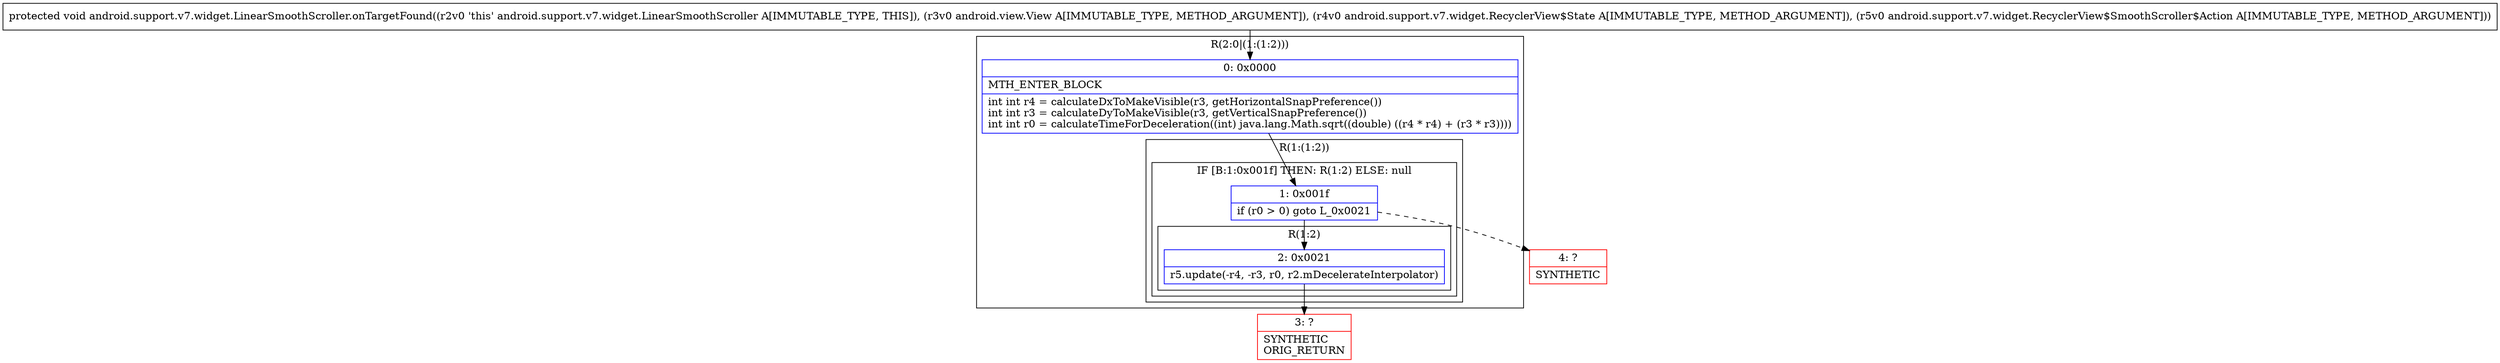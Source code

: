 digraph "CFG forandroid.support.v7.widget.LinearSmoothScroller.onTargetFound(Landroid\/view\/View;Landroid\/support\/v7\/widget\/RecyclerView$State;Landroid\/support\/v7\/widget\/RecyclerView$SmoothScroller$Action;)V" {
subgraph cluster_Region_1426022391 {
label = "R(2:0|(1:(1:2)))";
node [shape=record,color=blue];
Node_0 [shape=record,label="{0\:\ 0x0000|MTH_ENTER_BLOCK\l|int int r4 = calculateDxToMakeVisible(r3, getHorizontalSnapPreference())\lint int r3 = calculateDyToMakeVisible(r3, getVerticalSnapPreference())\lint int r0 = calculateTimeForDeceleration((int) java.lang.Math.sqrt((double) ((r4 * r4) + (r3 * r3))))\l}"];
subgraph cluster_Region_797306967 {
label = "R(1:(1:2))";
node [shape=record,color=blue];
subgraph cluster_IfRegion_1674488790 {
label = "IF [B:1:0x001f] THEN: R(1:2) ELSE: null";
node [shape=record,color=blue];
Node_1 [shape=record,label="{1\:\ 0x001f|if (r0 \> 0) goto L_0x0021\l}"];
subgraph cluster_Region_381295686 {
label = "R(1:2)";
node [shape=record,color=blue];
Node_2 [shape=record,label="{2\:\ 0x0021|r5.update(\-r4, \-r3, r0, r2.mDecelerateInterpolator)\l}"];
}
}
}
}
Node_3 [shape=record,color=red,label="{3\:\ ?|SYNTHETIC\lORIG_RETURN\l}"];
Node_4 [shape=record,color=red,label="{4\:\ ?|SYNTHETIC\l}"];
MethodNode[shape=record,label="{protected void android.support.v7.widget.LinearSmoothScroller.onTargetFound((r2v0 'this' android.support.v7.widget.LinearSmoothScroller A[IMMUTABLE_TYPE, THIS]), (r3v0 android.view.View A[IMMUTABLE_TYPE, METHOD_ARGUMENT]), (r4v0 android.support.v7.widget.RecyclerView$State A[IMMUTABLE_TYPE, METHOD_ARGUMENT]), (r5v0 android.support.v7.widget.RecyclerView$SmoothScroller$Action A[IMMUTABLE_TYPE, METHOD_ARGUMENT])) }"];
MethodNode -> Node_0;
Node_0 -> Node_1;
Node_1 -> Node_2;
Node_1 -> Node_4[style=dashed];
Node_2 -> Node_3;
}

